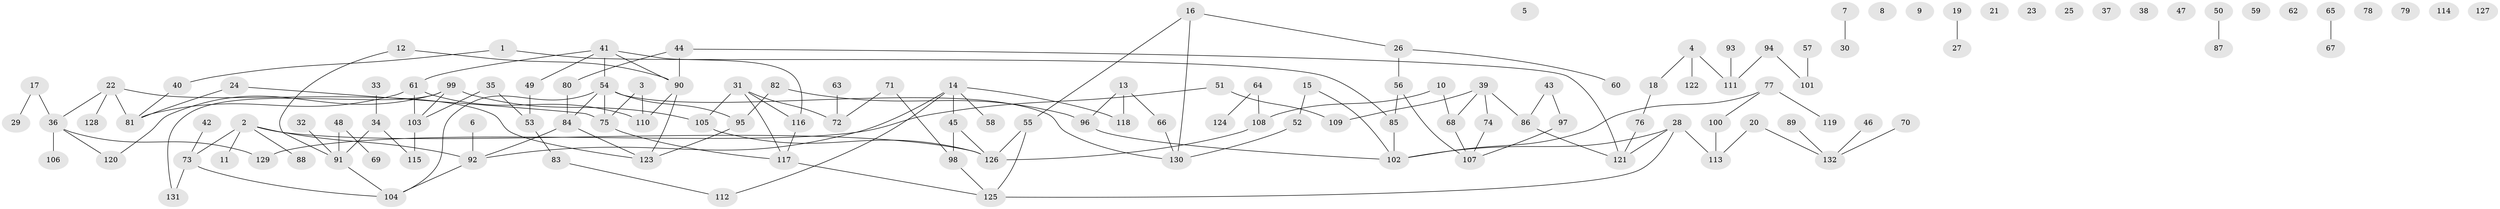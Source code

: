 // Generated by graph-tools (version 1.1) at 2025/49/03/09/25 03:49:07]
// undirected, 132 vertices, 149 edges
graph export_dot {
graph [start="1"]
  node [color=gray90,style=filled];
  1;
  2;
  3;
  4;
  5;
  6;
  7;
  8;
  9;
  10;
  11;
  12;
  13;
  14;
  15;
  16;
  17;
  18;
  19;
  20;
  21;
  22;
  23;
  24;
  25;
  26;
  27;
  28;
  29;
  30;
  31;
  32;
  33;
  34;
  35;
  36;
  37;
  38;
  39;
  40;
  41;
  42;
  43;
  44;
  45;
  46;
  47;
  48;
  49;
  50;
  51;
  52;
  53;
  54;
  55;
  56;
  57;
  58;
  59;
  60;
  61;
  62;
  63;
  64;
  65;
  66;
  67;
  68;
  69;
  70;
  71;
  72;
  73;
  74;
  75;
  76;
  77;
  78;
  79;
  80;
  81;
  82;
  83;
  84;
  85;
  86;
  87;
  88;
  89;
  90;
  91;
  92;
  93;
  94;
  95;
  96;
  97;
  98;
  99;
  100;
  101;
  102;
  103;
  104;
  105;
  106;
  107;
  108;
  109;
  110;
  111;
  112;
  113;
  114;
  115;
  116;
  117;
  118;
  119;
  120;
  121;
  122;
  123;
  124;
  125;
  126;
  127;
  128;
  129;
  130;
  131;
  132;
  1 -- 40;
  1 -- 85;
  2 -- 11;
  2 -- 73;
  2 -- 88;
  2 -- 92;
  2 -- 126;
  3 -- 75;
  3 -- 110;
  4 -- 18;
  4 -- 111;
  4 -- 122;
  6 -- 92;
  7 -- 30;
  10 -- 68;
  10 -- 108;
  12 -- 90;
  12 -- 91;
  13 -- 66;
  13 -- 96;
  13 -- 118;
  14 -- 45;
  14 -- 58;
  14 -- 92;
  14 -- 112;
  14 -- 118;
  15 -- 52;
  15 -- 102;
  16 -- 26;
  16 -- 55;
  16 -- 130;
  17 -- 29;
  17 -- 36;
  18 -- 76;
  19 -- 27;
  20 -- 113;
  20 -- 132;
  22 -- 36;
  22 -- 81;
  22 -- 123;
  22 -- 128;
  24 -- 75;
  24 -- 81;
  26 -- 56;
  26 -- 60;
  28 -- 102;
  28 -- 113;
  28 -- 121;
  28 -- 125;
  31 -- 72;
  31 -- 105;
  31 -- 116;
  31 -- 117;
  32 -- 91;
  33 -- 34;
  34 -- 91;
  34 -- 115;
  35 -- 53;
  35 -- 103;
  36 -- 106;
  36 -- 120;
  36 -- 129;
  39 -- 68;
  39 -- 74;
  39 -- 86;
  39 -- 109;
  40 -- 81;
  41 -- 49;
  41 -- 54;
  41 -- 61;
  41 -- 90;
  41 -- 116;
  42 -- 73;
  43 -- 86;
  43 -- 97;
  44 -- 80;
  44 -- 90;
  44 -- 121;
  45 -- 98;
  45 -- 126;
  46 -- 132;
  48 -- 69;
  48 -- 91;
  49 -- 53;
  50 -- 87;
  51 -- 109;
  51 -- 129;
  52 -- 130;
  53 -- 83;
  54 -- 75;
  54 -- 84;
  54 -- 95;
  54 -- 104;
  54 -- 130;
  55 -- 125;
  55 -- 126;
  56 -- 85;
  56 -- 107;
  57 -- 101;
  61 -- 81;
  61 -- 103;
  61 -- 110;
  63 -- 72;
  64 -- 108;
  64 -- 124;
  65 -- 67;
  66 -- 130;
  68 -- 107;
  70 -- 132;
  71 -- 72;
  71 -- 98;
  73 -- 104;
  73 -- 131;
  74 -- 107;
  75 -- 117;
  76 -- 121;
  77 -- 100;
  77 -- 102;
  77 -- 119;
  80 -- 84;
  82 -- 95;
  82 -- 96;
  83 -- 112;
  84 -- 92;
  84 -- 123;
  85 -- 102;
  86 -- 121;
  89 -- 132;
  90 -- 110;
  90 -- 123;
  91 -- 104;
  92 -- 104;
  93 -- 111;
  94 -- 101;
  94 -- 111;
  95 -- 123;
  96 -- 102;
  97 -- 107;
  98 -- 125;
  99 -- 103;
  99 -- 105;
  99 -- 120;
  99 -- 131;
  100 -- 113;
  103 -- 115;
  105 -- 126;
  108 -- 126;
  116 -- 117;
  117 -- 125;
}
